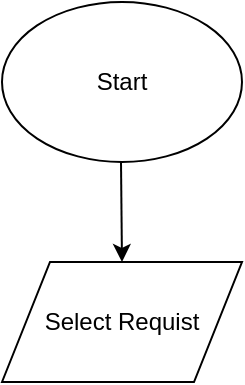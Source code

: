 <mxfile version="12.3.3" type="github" pages="1"><diagram id="nqxM8vb-9_lPDQxtdNrs" name="Page-1"><mxGraphModel dx="868" dy="479" grid="1" gridSize="10" guides="1" tooltips="1" connect="1" arrows="1" fold="1" page="1" pageScale="1" pageWidth="850" pageHeight="1100" math="0" shadow="0"><root><mxCell id="0"/><mxCell id="1" parent="0"/><mxCell id="hRuMbx6yykQtK9ahPDcQ-1" value="Start" style="ellipse;whiteSpace=wrap;html=1;" vertex="1" parent="1"><mxGeometry x="380" y="40" width="120" height="80" as="geometry"/></mxCell><mxCell id="hRuMbx6yykQtK9ahPDcQ-2" value="" style="endArrow=classic;html=1;" edge="1" parent="1"><mxGeometry width="50" height="50" relative="1" as="geometry"><mxPoint x="439.5" y="120" as="sourcePoint"/><mxPoint x="440" y="170" as="targetPoint"/></mxGeometry></mxCell><mxCell id="hRuMbx6yykQtK9ahPDcQ-3" value="Select Requist" style="shape=parallelogram;perimeter=parallelogramPerimeter;whiteSpace=wrap;html=1;" vertex="1" parent="1"><mxGeometry x="380" y="170" width="120" height="60" as="geometry"/></mxCell></root></mxGraphModel></diagram></mxfile>